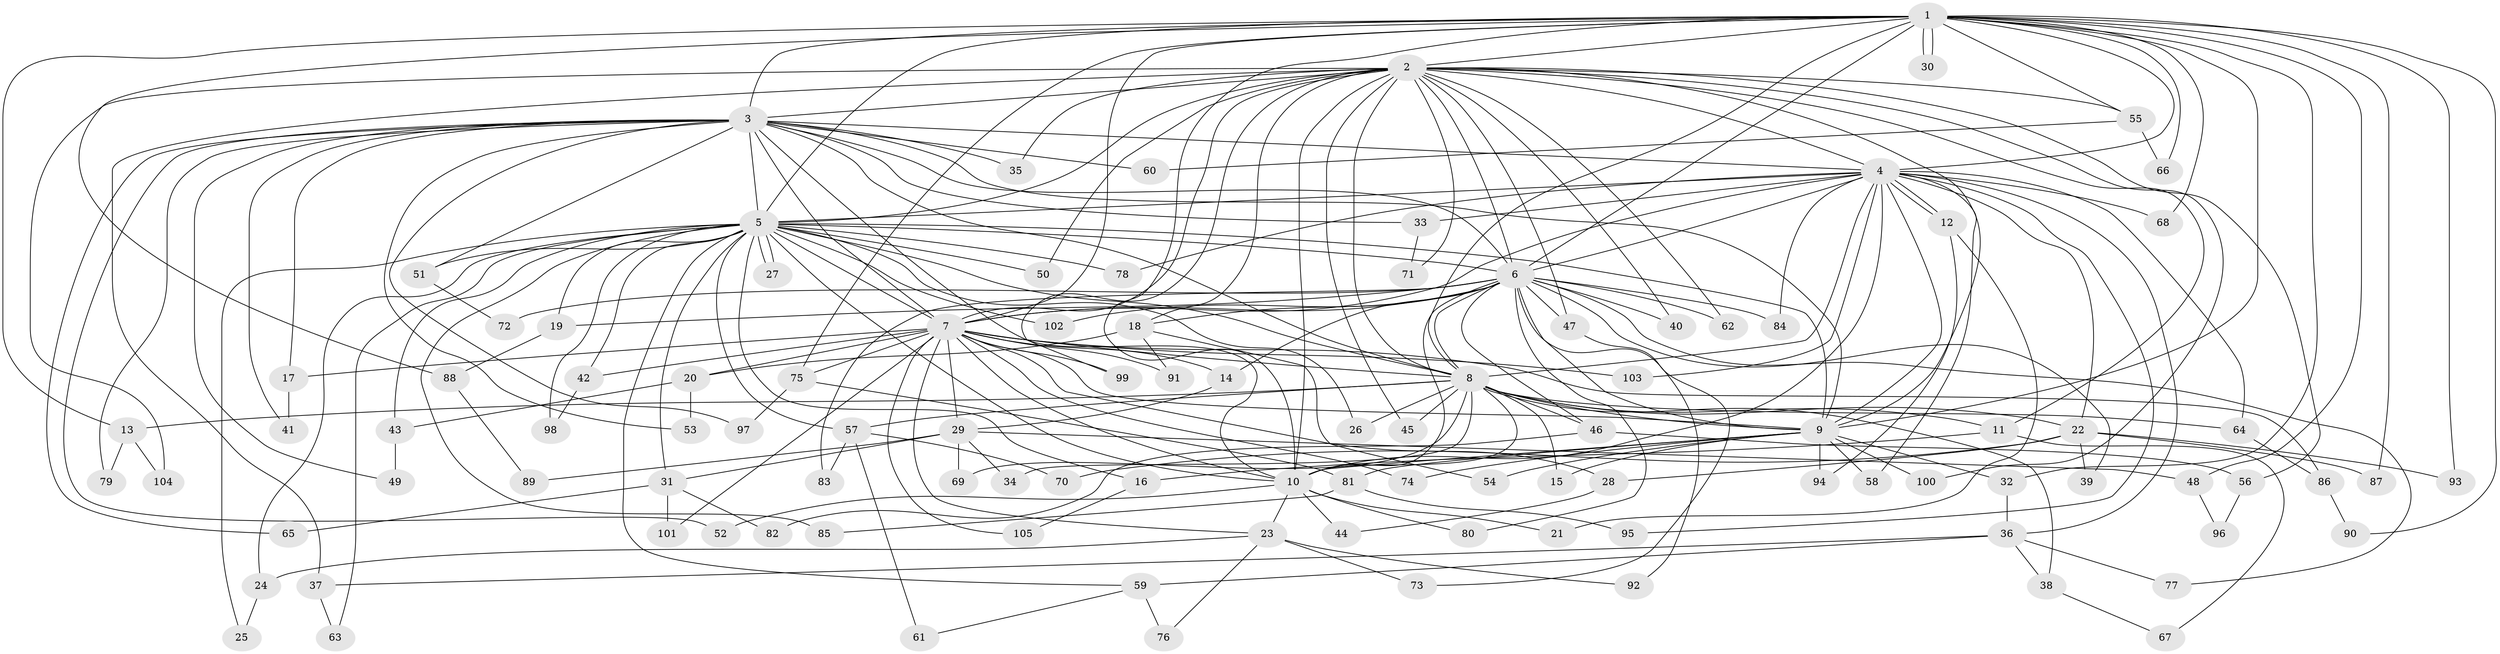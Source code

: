 // coarse degree distribution, {20: 0.05405405405405406, 3: 0.24324324324324326, 1: 0.02702702702702703, 19: 0.02702702702702703, 7: 0.02702702702702703, 4: 0.0945945945945946, 2: 0.40540540540540543, 16: 0.013513513513513514, 6: 0.02702702702702703, 13: 0.013513513513513514, 5: 0.04054054054054054, 22: 0.013513513513513514, 24: 0.013513513513513514}
// Generated by graph-tools (version 1.1) at 2025/36/03/04/25 23:36:23]
// undirected, 105 vertices, 235 edges
graph export_dot {
  node [color=gray90,style=filled];
  1;
  2;
  3;
  4;
  5;
  6;
  7;
  8;
  9;
  10;
  11;
  12;
  13;
  14;
  15;
  16;
  17;
  18;
  19;
  20;
  21;
  22;
  23;
  24;
  25;
  26;
  27;
  28;
  29;
  30;
  31;
  32;
  33;
  34;
  35;
  36;
  37;
  38;
  39;
  40;
  41;
  42;
  43;
  44;
  45;
  46;
  47;
  48;
  49;
  50;
  51;
  52;
  53;
  54;
  55;
  56;
  57;
  58;
  59;
  60;
  61;
  62;
  63;
  64;
  65;
  66;
  67;
  68;
  69;
  70;
  71;
  72;
  73;
  74;
  75;
  76;
  77;
  78;
  79;
  80;
  81;
  82;
  83;
  84;
  85;
  86;
  87;
  88;
  89;
  90;
  91;
  92;
  93;
  94;
  95;
  96;
  97;
  98;
  99;
  100;
  101;
  102;
  103;
  104;
  105;
  1 -- 2;
  1 -- 3;
  1 -- 4;
  1 -- 5;
  1 -- 6;
  1 -- 7;
  1 -- 8;
  1 -- 9;
  1 -- 10;
  1 -- 13;
  1 -- 30;
  1 -- 30;
  1 -- 32;
  1 -- 48;
  1 -- 55;
  1 -- 66;
  1 -- 68;
  1 -- 75;
  1 -- 87;
  1 -- 88;
  1 -- 90;
  1 -- 93;
  2 -- 3;
  2 -- 4;
  2 -- 5;
  2 -- 6;
  2 -- 7;
  2 -- 8;
  2 -- 9;
  2 -- 10;
  2 -- 11;
  2 -- 18;
  2 -- 35;
  2 -- 37;
  2 -- 40;
  2 -- 45;
  2 -- 47;
  2 -- 50;
  2 -- 55;
  2 -- 56;
  2 -- 62;
  2 -- 71;
  2 -- 99;
  2 -- 100;
  2 -- 104;
  3 -- 4;
  3 -- 5;
  3 -- 6;
  3 -- 7;
  3 -- 8;
  3 -- 9;
  3 -- 10;
  3 -- 17;
  3 -- 33;
  3 -- 35;
  3 -- 41;
  3 -- 49;
  3 -- 51;
  3 -- 52;
  3 -- 53;
  3 -- 60;
  3 -- 65;
  3 -- 79;
  3 -- 97;
  4 -- 5;
  4 -- 6;
  4 -- 7;
  4 -- 8;
  4 -- 9;
  4 -- 10;
  4 -- 12;
  4 -- 12;
  4 -- 22;
  4 -- 33;
  4 -- 36;
  4 -- 58;
  4 -- 64;
  4 -- 68;
  4 -- 78;
  4 -- 84;
  4 -- 95;
  4 -- 103;
  5 -- 6;
  5 -- 7;
  5 -- 8;
  5 -- 9;
  5 -- 10;
  5 -- 16;
  5 -- 19;
  5 -- 24;
  5 -- 25;
  5 -- 26;
  5 -- 27;
  5 -- 27;
  5 -- 31;
  5 -- 42;
  5 -- 43;
  5 -- 50;
  5 -- 51;
  5 -- 57;
  5 -- 59;
  5 -- 63;
  5 -- 78;
  5 -- 85;
  5 -- 98;
  5 -- 102;
  6 -- 7;
  6 -- 8;
  6 -- 9;
  6 -- 10;
  6 -- 14;
  6 -- 18;
  6 -- 19;
  6 -- 39;
  6 -- 40;
  6 -- 46;
  6 -- 47;
  6 -- 62;
  6 -- 72;
  6 -- 77;
  6 -- 80;
  6 -- 83;
  6 -- 84;
  6 -- 92;
  6 -- 102;
  7 -- 8;
  7 -- 9;
  7 -- 10;
  7 -- 14;
  7 -- 17;
  7 -- 20;
  7 -- 23;
  7 -- 28;
  7 -- 29;
  7 -- 42;
  7 -- 74;
  7 -- 75;
  7 -- 86;
  7 -- 91;
  7 -- 99;
  7 -- 101;
  7 -- 103;
  7 -- 105;
  8 -- 9;
  8 -- 10;
  8 -- 11;
  8 -- 13;
  8 -- 15;
  8 -- 22;
  8 -- 26;
  8 -- 34;
  8 -- 38;
  8 -- 45;
  8 -- 46;
  8 -- 57;
  8 -- 64;
  8 -- 69;
  9 -- 10;
  9 -- 15;
  9 -- 32;
  9 -- 54;
  9 -- 58;
  9 -- 74;
  9 -- 81;
  9 -- 94;
  9 -- 100;
  10 -- 21;
  10 -- 23;
  10 -- 44;
  10 -- 52;
  10 -- 80;
  11 -- 16;
  11 -- 67;
  12 -- 21;
  12 -- 94;
  13 -- 79;
  13 -- 104;
  14 -- 29;
  16 -- 105;
  17 -- 41;
  18 -- 20;
  18 -- 54;
  18 -- 91;
  19 -- 88;
  20 -- 43;
  20 -- 53;
  22 -- 28;
  22 -- 39;
  22 -- 70;
  22 -- 87;
  22 -- 93;
  23 -- 24;
  23 -- 73;
  23 -- 76;
  23 -- 92;
  24 -- 25;
  28 -- 44;
  29 -- 31;
  29 -- 34;
  29 -- 48;
  29 -- 69;
  29 -- 89;
  31 -- 65;
  31 -- 82;
  31 -- 101;
  32 -- 36;
  33 -- 71;
  36 -- 37;
  36 -- 38;
  36 -- 59;
  36 -- 77;
  37 -- 63;
  38 -- 67;
  42 -- 98;
  43 -- 49;
  46 -- 56;
  46 -- 82;
  47 -- 73;
  48 -- 96;
  51 -- 72;
  55 -- 60;
  55 -- 66;
  56 -- 96;
  57 -- 61;
  57 -- 70;
  57 -- 83;
  59 -- 61;
  59 -- 76;
  64 -- 86;
  75 -- 81;
  75 -- 97;
  81 -- 85;
  81 -- 95;
  86 -- 90;
  88 -- 89;
}
